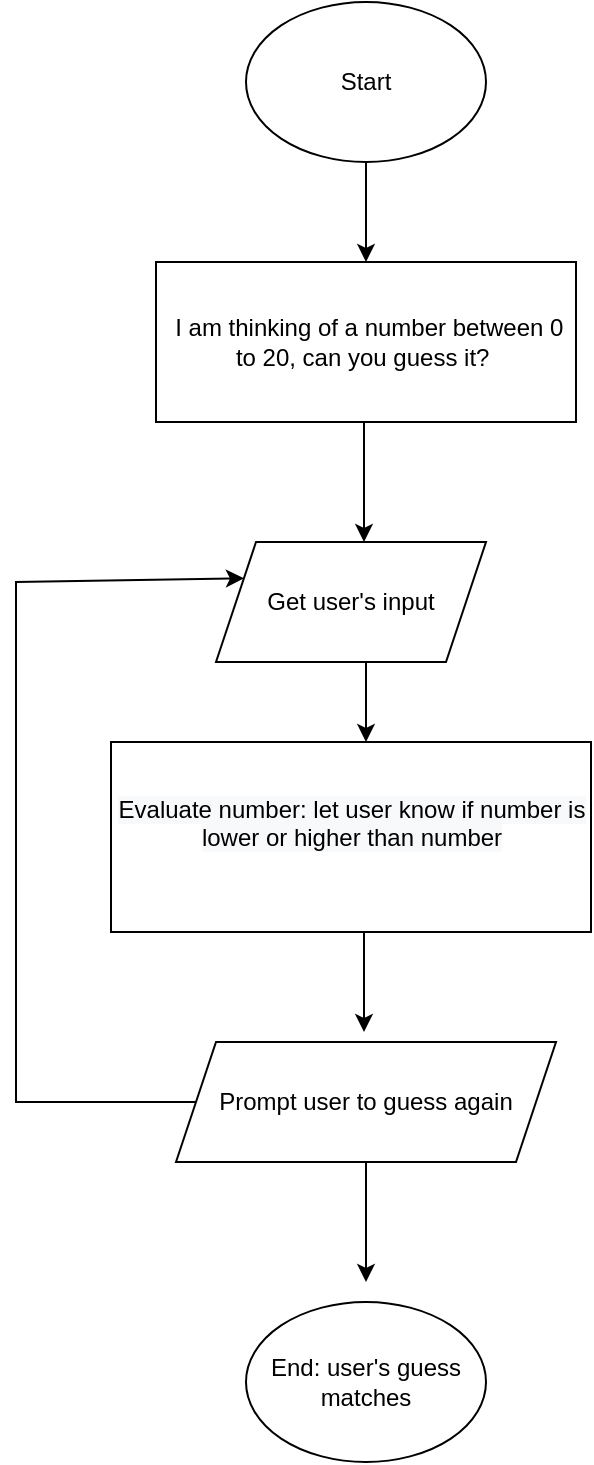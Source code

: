 <mxfile version="20.2.7" type="device"><diagram id="V3rStjjzUoNJTW484Qmb" name="Page-1"><mxGraphModel dx="520" dy="2723" grid="1" gridSize="10" guides="1" tooltips="1" connect="1" arrows="1" fold="1" page="1" pageScale="1" pageWidth="850" pageHeight="1100" math="0" shadow="0"><root><mxCell id="0"/><mxCell id="1" parent="0"/><mxCell id="znF-lcXY1M3LJeb3mrXA-1" value="Start" style="ellipse;whiteSpace=wrap;html=1;" parent="1" vertex="1"><mxGeometry x="365" y="-2200" width="120" height="80" as="geometry"/></mxCell><mxCell id="znF-lcXY1M3LJeb3mrXA-5" value="Get user's input" style="shape=parallelogram;perimeter=parallelogramPerimeter;whiteSpace=wrap;html=1;fixedSize=1;" parent="1" vertex="1"><mxGeometry x="350" y="-1930" width="135" height="60" as="geometry"/></mxCell><mxCell id="znF-lcXY1M3LJeb3mrXA-6" value="&amp;nbsp;I am thinking of a number between 0 to 20, can you guess it?&amp;nbsp;" style="rounded=0;whiteSpace=wrap;html=1;" parent="1" vertex="1"><mxGeometry x="320" y="-2070" width="210" height="80" as="geometry"/></mxCell><mxCell id="znF-lcXY1M3LJeb3mrXA-11" value="End: user's guess matches" style="ellipse;whiteSpace=wrap;html=1;" parent="1" vertex="1"><mxGeometry x="365" y="-1550" width="120" height="80" as="geometry"/></mxCell><mxCell id="znF-lcXY1M3LJeb3mrXA-12" value="&#10;&lt;span style=&quot;color: rgb(0, 0, 0); font-family: Helvetica; font-size: 12px; font-style: normal; font-variant-ligatures: normal; font-variant-caps: normal; font-weight: 400; letter-spacing: normal; orphans: 2; text-align: center; text-indent: 0px; text-transform: none; widows: 2; word-spacing: 0px; -webkit-text-stroke-width: 0px; background-color: rgb(248, 249, 250); text-decoration-thickness: initial; text-decoration-style: initial; text-decoration-color: initial; float: none; display: inline !important;&quot;&gt;Evaluate number: let user know if number is lower or higher than number&lt;/span&gt;&#10;&#10;" style="rounded=0;whiteSpace=wrap;html=1;" parent="1" vertex="1"><mxGeometry x="297.5" y="-1830" width="240" height="95" as="geometry"/></mxCell><mxCell id="znF-lcXY1M3LJeb3mrXA-14" value="" style="endArrow=classic;html=1;rounded=0;exitX=0.5;exitY=1;exitDx=0;exitDy=0;exitPerimeter=0;" parent="1" source="znF-lcXY1M3LJeb3mrXA-1" edge="1"><mxGeometry width="50" height="50" relative="1" as="geometry"><mxPoint x="425" y="-2110" as="sourcePoint"/><mxPoint x="425" y="-2070" as="targetPoint"/><Array as="points"><mxPoint x="425" y="-2090"/></Array></mxGeometry></mxCell><mxCell id="znF-lcXY1M3LJeb3mrXA-18" value="" style="endArrow=classic;html=1;rounded=0;" parent="1" edge="1"><mxGeometry width="50" height="50" relative="1" as="geometry"><mxPoint x="424" y="-1990" as="sourcePoint"/><mxPoint x="424" y="-1930" as="targetPoint"/></mxGeometry></mxCell><mxCell id="znF-lcXY1M3LJeb3mrXA-19" value="" style="endArrow=classic;html=1;rounded=0;" parent="1" edge="1"><mxGeometry width="50" height="50" relative="1" as="geometry"><mxPoint x="425" y="-1870" as="sourcePoint"/><mxPoint x="425" y="-1830" as="targetPoint"/></mxGeometry></mxCell><mxCell id="znF-lcXY1M3LJeb3mrXA-20" value="" style="endArrow=classic;html=1;rounded=0;" parent="1" edge="1"><mxGeometry width="50" height="50" relative="1" as="geometry"><mxPoint x="424" y="-1735" as="sourcePoint"/><mxPoint x="424" y="-1685" as="targetPoint"/></mxGeometry></mxCell><mxCell id="znF-lcXY1M3LJeb3mrXA-22" value="" style="endArrow=classic;html=1;rounded=0;entryX=0;entryY=0.25;entryDx=0;entryDy=0;exitX=0;exitY=0.5;exitDx=0;exitDy=0;" parent="1" source="znF-lcXY1M3LJeb3mrXA-23" target="znF-lcXY1M3LJeb3mrXA-5" edge="1"><mxGeometry width="50" height="50" relative="1" as="geometry"><mxPoint x="320" y="-1450" as="sourcePoint"/><mxPoint x="340" y="-1720" as="targetPoint"/><Array as="points"><mxPoint x="250" y="-1650"/><mxPoint x="250" y="-1720"/><mxPoint x="250" y="-1910"/></Array></mxGeometry></mxCell><mxCell id="znF-lcXY1M3LJeb3mrXA-23" value="Prompt user to guess again" style="shape=parallelogram;perimeter=parallelogramPerimeter;whiteSpace=wrap;html=1;fixedSize=1;" parent="1" vertex="1"><mxGeometry x="330" y="-1680" width="190" height="60" as="geometry"/></mxCell><mxCell id="znF-lcXY1M3LJeb3mrXA-24" value="" style="endArrow=classic;html=1;rounded=0;" parent="1" edge="1"><mxGeometry width="50" height="50" relative="1" as="geometry"><mxPoint x="425" y="-1620" as="sourcePoint"/><mxPoint x="425" y="-1560" as="targetPoint"/></mxGeometry></mxCell></root></mxGraphModel></diagram></mxfile>